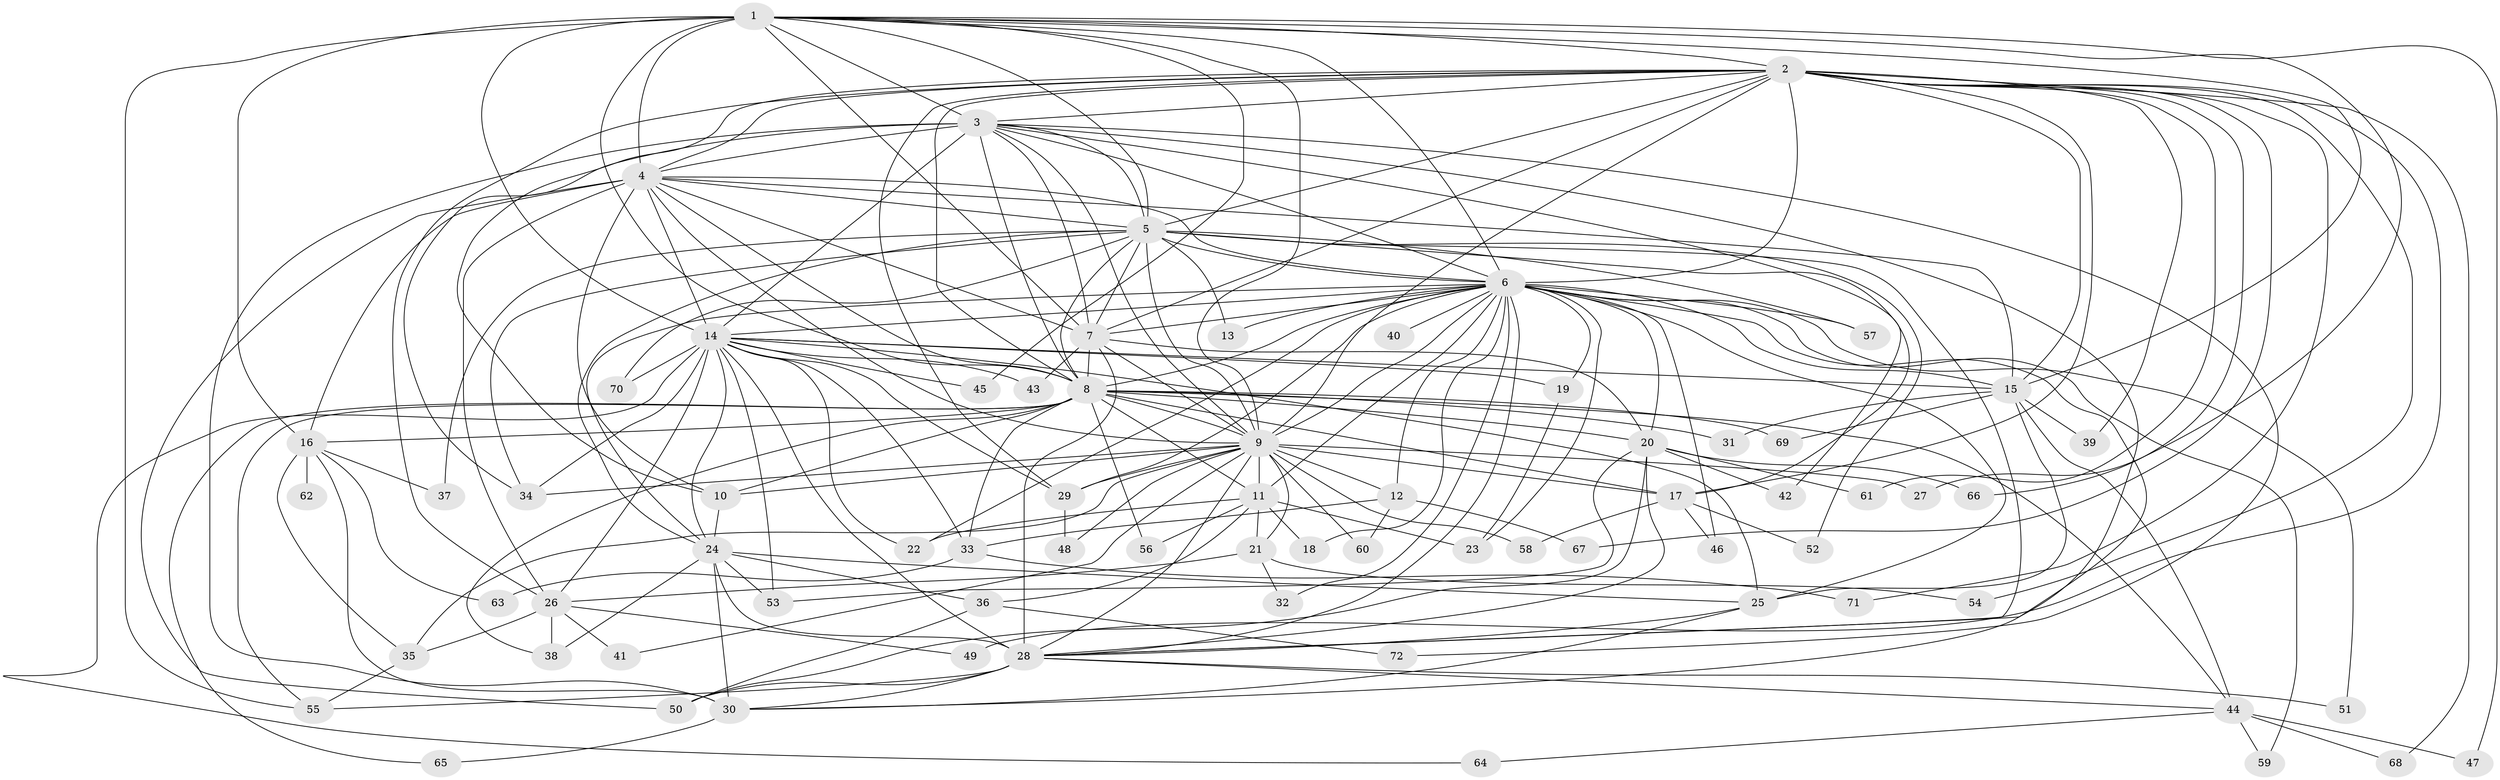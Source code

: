 // original degree distribution, {22: 0.006993006993006993, 23: 0.006993006993006993, 15: 0.006993006993006993, 21: 0.006993006993006993, 19: 0.006993006993006993, 27: 0.006993006993006993, 35: 0.006993006993006993, 20: 0.006993006993006993, 29: 0.006993006993006993, 25: 0.006993006993006993, 4: 0.09090909090909091, 7: 0.027972027972027972, 5: 0.06293706293706294, 2: 0.5804195804195804, 6: 0.013986013986013986, 8: 0.006993006993006993, 3: 0.13286713286713286, 9: 0.013986013986013986}
// Generated by graph-tools (version 1.1) at 2025/34/03/09/25 02:34:47]
// undirected, 72 vertices, 204 edges
graph export_dot {
graph [start="1"]
  node [color=gray90,style=filled];
  1;
  2;
  3;
  4;
  5;
  6;
  7;
  8;
  9;
  10;
  11;
  12;
  13;
  14;
  15;
  16;
  17;
  18;
  19;
  20;
  21;
  22;
  23;
  24;
  25;
  26;
  27;
  28;
  29;
  30;
  31;
  32;
  33;
  34;
  35;
  36;
  37;
  38;
  39;
  40;
  41;
  42;
  43;
  44;
  45;
  46;
  47;
  48;
  49;
  50;
  51;
  52;
  53;
  54;
  55;
  56;
  57;
  58;
  59;
  60;
  61;
  62;
  63;
  64;
  65;
  66;
  67;
  68;
  69;
  70;
  71;
  72;
  1 -- 2 [weight=2.0];
  1 -- 3 [weight=2.0];
  1 -- 4 [weight=3.0];
  1 -- 5 [weight=1.0];
  1 -- 6 [weight=1.0];
  1 -- 7 [weight=1.0];
  1 -- 8 [weight=1.0];
  1 -- 9 [weight=1.0];
  1 -- 14 [weight=2.0];
  1 -- 15 [weight=1.0];
  1 -- 16 [weight=3.0];
  1 -- 27 [weight=1.0];
  1 -- 45 [weight=1.0];
  1 -- 47 [weight=1.0];
  1 -- 55 [weight=1.0];
  2 -- 3 [weight=2.0];
  2 -- 4 [weight=1.0];
  2 -- 5 [weight=1.0];
  2 -- 6 [weight=2.0];
  2 -- 7 [weight=1.0];
  2 -- 8 [weight=1.0];
  2 -- 9 [weight=1.0];
  2 -- 10 [weight=1.0];
  2 -- 15 [weight=1.0];
  2 -- 17 [weight=1.0];
  2 -- 26 [weight=1.0];
  2 -- 29 [weight=1.0];
  2 -- 39 [weight=1.0];
  2 -- 49 [weight=1.0];
  2 -- 54 [weight=1.0];
  2 -- 61 [weight=1.0];
  2 -- 66 [weight=1.0];
  2 -- 67 [weight=1.0];
  2 -- 68 [weight=1.0];
  2 -- 71 [weight=1.0];
  3 -- 4 [weight=3.0];
  3 -- 5 [weight=2.0];
  3 -- 6 [weight=2.0];
  3 -- 7 [weight=3.0];
  3 -- 8 [weight=3.0];
  3 -- 9 [weight=2.0];
  3 -- 14 [weight=14.0];
  3 -- 17 [weight=1.0];
  3 -- 28 [weight=1.0];
  3 -- 30 [weight=1.0];
  3 -- 34 [weight=1.0];
  3 -- 72 [weight=1.0];
  4 -- 5 [weight=1.0];
  4 -- 6 [weight=1.0];
  4 -- 7 [weight=1.0];
  4 -- 8 [weight=1.0];
  4 -- 9 [weight=1.0];
  4 -- 10 [weight=1.0];
  4 -- 14 [weight=1.0];
  4 -- 15 [weight=1.0];
  4 -- 16 [weight=1.0];
  4 -- 26 [weight=6.0];
  4 -- 50 [weight=1.0];
  5 -- 6 [weight=1.0];
  5 -- 7 [weight=1.0];
  5 -- 8 [weight=2.0];
  5 -- 9 [weight=1.0];
  5 -- 13 [weight=1.0];
  5 -- 24 [weight=1.0];
  5 -- 28 [weight=1.0];
  5 -- 34 [weight=1.0];
  5 -- 37 [weight=1.0];
  5 -- 42 [weight=1.0];
  5 -- 52 [weight=1.0];
  5 -- 57 [weight=1.0];
  5 -- 70 [weight=1.0];
  6 -- 7 [weight=1.0];
  6 -- 8 [weight=2.0];
  6 -- 9 [weight=1.0];
  6 -- 11 [weight=1.0];
  6 -- 12 [weight=1.0];
  6 -- 13 [weight=1.0];
  6 -- 14 [weight=2.0];
  6 -- 15 [weight=1.0];
  6 -- 18 [weight=1.0];
  6 -- 19 [weight=1.0];
  6 -- 20 [weight=1.0];
  6 -- 22 [weight=1.0];
  6 -- 23 [weight=1.0];
  6 -- 24 [weight=1.0];
  6 -- 25 [weight=2.0];
  6 -- 28 [weight=1.0];
  6 -- 29 [weight=1.0];
  6 -- 30 [weight=1.0];
  6 -- 32 [weight=1.0];
  6 -- 40 [weight=1.0];
  6 -- 46 [weight=1.0];
  6 -- 51 [weight=1.0];
  6 -- 57 [weight=1.0];
  6 -- 59 [weight=1.0];
  7 -- 8 [weight=1.0];
  7 -- 9 [weight=1.0];
  7 -- 20 [weight=1.0];
  7 -- 28 [weight=8.0];
  7 -- 43 [weight=1.0];
  8 -- 9 [weight=2.0];
  8 -- 10 [weight=1.0];
  8 -- 11 [weight=1.0];
  8 -- 16 [weight=1.0];
  8 -- 17 [weight=1.0];
  8 -- 20 [weight=1.0];
  8 -- 31 [weight=1.0];
  8 -- 33 [weight=1.0];
  8 -- 38 [weight=1.0];
  8 -- 44 [weight=1.0];
  8 -- 55 [weight=1.0];
  8 -- 56 [weight=1.0];
  8 -- 65 [weight=1.0];
  8 -- 69 [weight=1.0];
  9 -- 10 [weight=1.0];
  9 -- 11 [weight=1.0];
  9 -- 12 [weight=1.0];
  9 -- 17 [weight=1.0];
  9 -- 21 [weight=1.0];
  9 -- 27 [weight=1.0];
  9 -- 28 [weight=1.0];
  9 -- 29 [weight=2.0];
  9 -- 34 [weight=1.0];
  9 -- 35 [weight=1.0];
  9 -- 41 [weight=1.0];
  9 -- 48 [weight=1.0];
  9 -- 58 [weight=1.0];
  9 -- 60 [weight=1.0];
  10 -- 24 [weight=1.0];
  11 -- 18 [weight=1.0];
  11 -- 21 [weight=1.0];
  11 -- 22 [weight=1.0];
  11 -- 23 [weight=1.0];
  11 -- 36 [weight=1.0];
  11 -- 56 [weight=1.0];
  12 -- 33 [weight=1.0];
  12 -- 60 [weight=1.0];
  12 -- 67 [weight=1.0];
  14 -- 15 [weight=1.0];
  14 -- 19 [weight=1.0];
  14 -- 22 [weight=1.0];
  14 -- 24 [weight=1.0];
  14 -- 25 [weight=1.0];
  14 -- 26 [weight=2.0];
  14 -- 28 [weight=1.0];
  14 -- 29 [weight=1.0];
  14 -- 33 [weight=2.0];
  14 -- 34 [weight=1.0];
  14 -- 43 [weight=2.0];
  14 -- 45 [weight=1.0];
  14 -- 53 [weight=1.0];
  14 -- 64 [weight=1.0];
  14 -- 70 [weight=1.0];
  15 -- 25 [weight=1.0];
  15 -- 31 [weight=1.0];
  15 -- 39 [weight=1.0];
  15 -- 44 [weight=1.0];
  15 -- 69 [weight=1.0];
  16 -- 30 [weight=1.0];
  16 -- 35 [weight=1.0];
  16 -- 37 [weight=1.0];
  16 -- 62 [weight=2.0];
  16 -- 63 [weight=1.0];
  17 -- 46 [weight=1.0];
  17 -- 52 [weight=1.0];
  17 -- 58 [weight=1.0];
  19 -- 23 [weight=1.0];
  20 -- 28 [weight=1.0];
  20 -- 42 [weight=1.0];
  20 -- 50 [weight=1.0];
  20 -- 53 [weight=1.0];
  20 -- 61 [weight=1.0];
  20 -- 66 [weight=1.0];
  21 -- 26 [weight=1.0];
  21 -- 32 [weight=1.0];
  21 -- 54 [weight=1.0];
  24 -- 25 [weight=1.0];
  24 -- 28 [weight=1.0];
  24 -- 30 [weight=1.0];
  24 -- 36 [weight=1.0];
  24 -- 38 [weight=1.0];
  24 -- 53 [weight=1.0];
  25 -- 28 [weight=1.0];
  25 -- 30 [weight=1.0];
  26 -- 35 [weight=1.0];
  26 -- 38 [weight=2.0];
  26 -- 41 [weight=1.0];
  26 -- 49 [weight=1.0];
  28 -- 30 [weight=1.0];
  28 -- 44 [weight=1.0];
  28 -- 50 [weight=1.0];
  28 -- 51 [weight=1.0];
  28 -- 55 [weight=1.0];
  29 -- 48 [weight=1.0];
  30 -- 65 [weight=1.0];
  33 -- 63 [weight=1.0];
  33 -- 71 [weight=1.0];
  35 -- 55 [weight=1.0];
  36 -- 50 [weight=1.0];
  36 -- 72 [weight=1.0];
  44 -- 47 [weight=1.0];
  44 -- 59 [weight=1.0];
  44 -- 64 [weight=1.0];
  44 -- 68 [weight=1.0];
}
